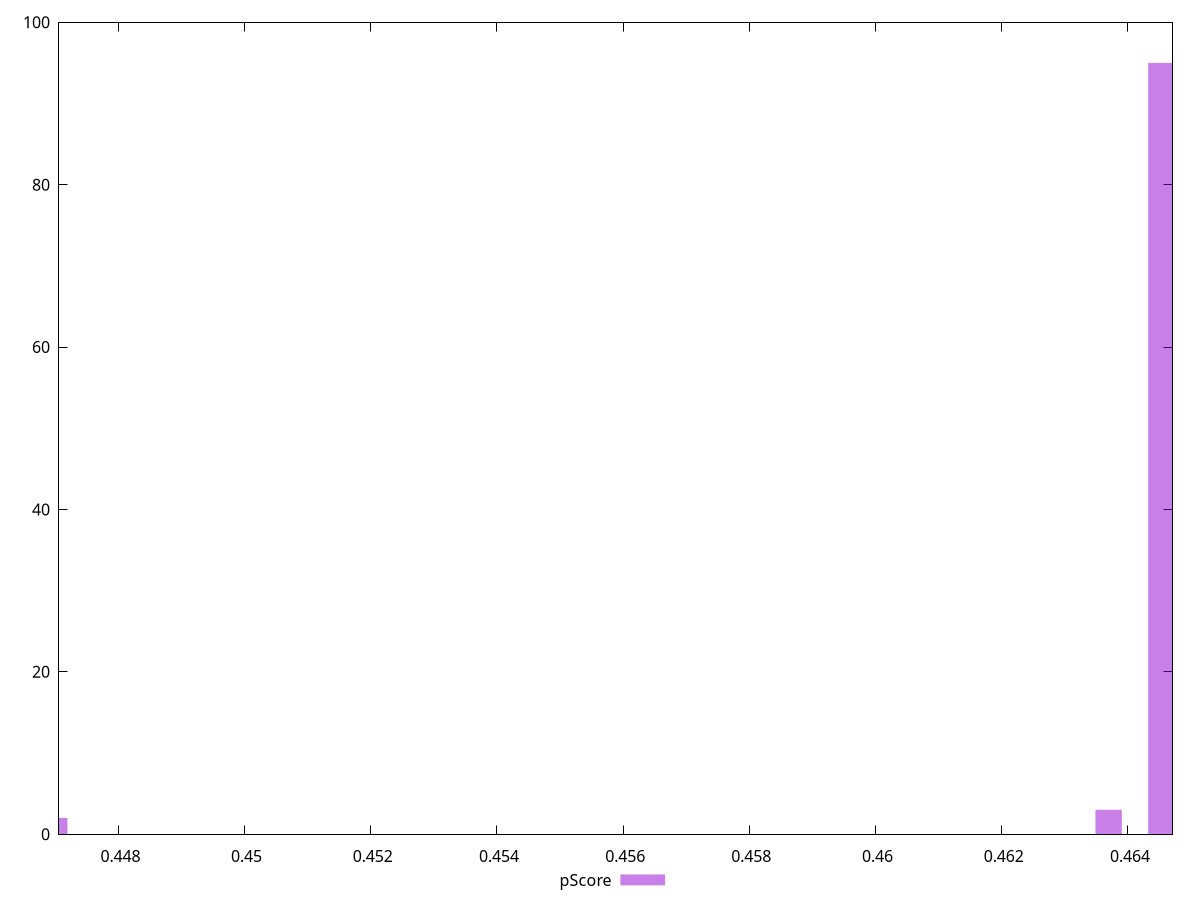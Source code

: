 reset

$pScore <<EOF
0.46452948032694197 95
0.46369399565009495 3
0.4469843021131546 2
EOF

set key outside below
set boxwidth 0.00041774233842350897
set xrange [0.4470588235294118:0.4647058823529412]
set yrange [0:100]
set trange [0:100]
set style fill transparent solid 0.5 noborder
set terminal svg size 640, 490 enhanced background rgb 'white'
set output "report_00026_2021-02-22T21:38:55.199Z/unused-javascript/samples/pages+cached+noadtech+nomedia+nocss/pScore/histogram.svg"

plot $pScore title "pScore" with boxes

reset
